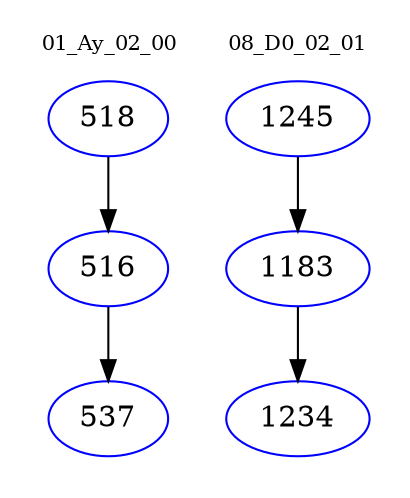 digraph{
subgraph cluster_0 {
color = white
label = "01_Ay_02_00";
fontsize=10;
T0_518 [label="518", color="blue"]
T0_518 -> T0_516 [color="black"]
T0_516 [label="516", color="blue"]
T0_516 -> T0_537 [color="black"]
T0_537 [label="537", color="blue"]
}
subgraph cluster_1 {
color = white
label = "08_D0_02_01";
fontsize=10;
T1_1245 [label="1245", color="blue"]
T1_1245 -> T1_1183 [color="black"]
T1_1183 [label="1183", color="blue"]
T1_1183 -> T1_1234 [color="black"]
T1_1234 [label="1234", color="blue"]
}
}
